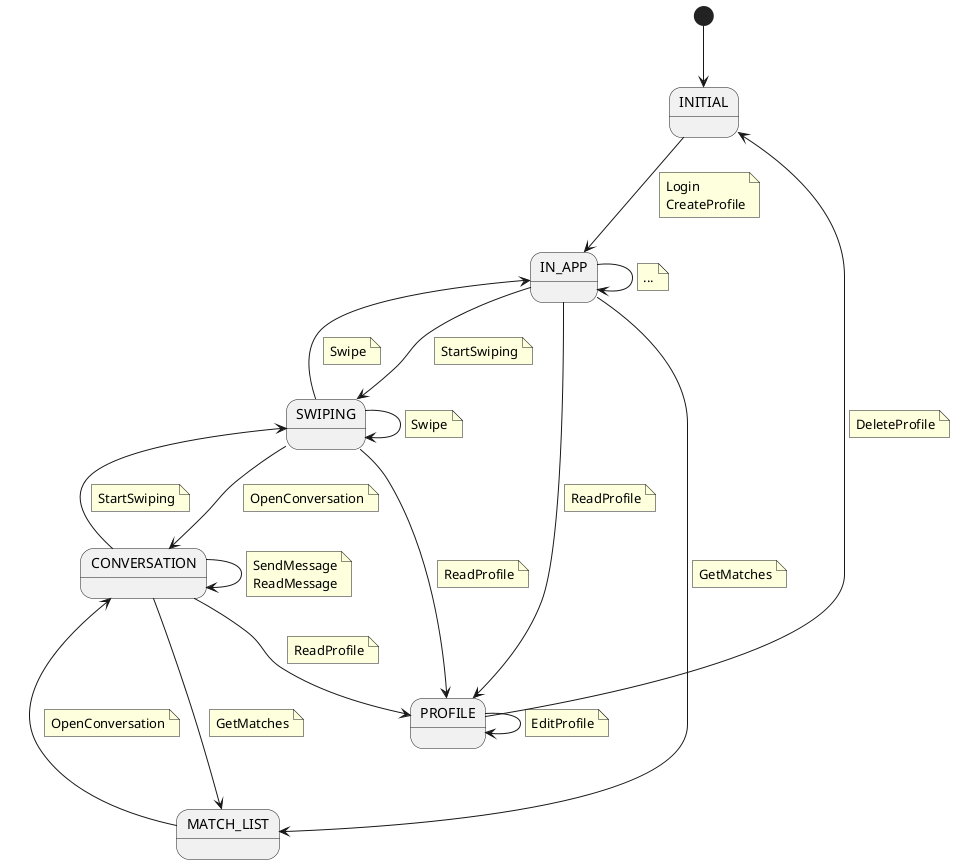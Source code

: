 @startuml

state INITIAL
state SWIPING
state CONVERSATION
state PROFILE
state MATCH_LIST

[*] --> INITIAL
INITIAL --> IN_APP
note on link
Login
CreateProfile
end note
IN_APP --> SWIPING
note on link
StartSwiping
endnote
SWIPING --> SWIPING
note on link
Swipe
endnote
IN_APP --> IN_APP
note on link
...
end note
IN_APP --> MATCH_LIST
note on link
GetMatches
endnote
MATCH_LIST --> CONVERSATION
note on link
OpenConversation
endnote
CONVERSATION ---> MATCH_LIST
note on link
GetMatches
endnote
CONVERSATION --> CONVERSATION
note on link
SendMessage
ReadMessage
end note
IN_APP --> PROFILE
note on link
ReadProfile
end note
PROFILE --> PROFILE
note on link
EditProfile
end note
PROFILE --> INITIAL
note on link
DeleteProfile
end note

CONVERSATION --> PROFILE
note on link
ReadProfile
end note
SWIPING --> PROFILE
note on link
ReadProfile
end note
SWIPING --> CONVERSATION
note on link
OpenConversation
end note
CONVERSATION --> SWIPING
note on link
StartSwiping
end note

SWIPING --> IN_APP
note on link
Swipe
end note




@enduml